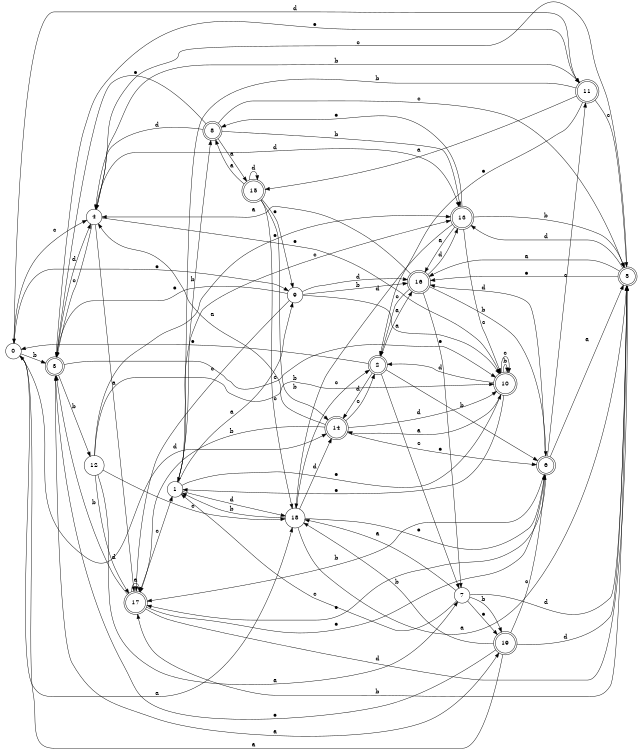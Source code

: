 digraph n16_5 {
__start0 [label="" shape="none"];

rankdir=LR;
size="8,5";

s0 [style="filled", color="black", fillcolor="white" shape="circle", label="0"];
s1 [style="filled", color="black", fillcolor="white" shape="circle", label="1"];
s2 [style="rounded,filled", color="black", fillcolor="white" shape="doublecircle", label="2"];
s3 [style="rounded,filled", color="black", fillcolor="white" shape="doublecircle", label="3"];
s4 [style="filled", color="black", fillcolor="white" shape="circle", label="4"];
s5 [style="rounded,filled", color="black", fillcolor="white" shape="doublecircle", label="5"];
s6 [style="rounded,filled", color="black", fillcolor="white" shape="doublecircle", label="6"];
s7 [style="filled", color="black", fillcolor="white" shape="circle", label="7"];
s8 [style="rounded,filled", color="black", fillcolor="white" shape="doublecircle", label="8"];
s9 [style="filled", color="black", fillcolor="white" shape="circle", label="9"];
s10 [style="rounded,filled", color="black", fillcolor="white" shape="doublecircle", label="10"];
s11 [style="rounded,filled", color="black", fillcolor="white" shape="doublecircle", label="11"];
s12 [style="filled", color="black", fillcolor="white" shape="circle", label="12"];
s13 [style="rounded,filled", color="black", fillcolor="white" shape="doublecircle", label="13"];
s14 [style="rounded,filled", color="black", fillcolor="white" shape="doublecircle", label="14"];
s15 [style="rounded,filled", color="black", fillcolor="white" shape="doublecircle", label="15"];
s16 [style="rounded,filled", color="black", fillcolor="white" shape="doublecircle", label="16"];
s17 [style="rounded,filled", color="black", fillcolor="white" shape="doublecircle", label="17"];
s18 [style="filled", color="black", fillcolor="white" shape="circle", label="18"];
s19 [style="rounded,filled", color="black", fillcolor="white" shape="doublecircle", label="19"];
s0 -> s18 [label="a"];
s0 -> s3 [label="b"];
s0 -> s4 [label="c"];
s0 -> s14 [label="d"];
s0 -> s9 [label="e"];
s1 -> s9 [label="a"];
s1 -> s8 [label="b"];
s1 -> s13 [label="c"];
s1 -> s18 [label="d"];
s1 -> s10 [label="e"];
s2 -> s16 [label="a"];
s2 -> s6 [label="b"];
s2 -> s7 [label="c"];
s2 -> s14 [label="d"];
s2 -> s0 [label="e"];
s3 -> s19 [label="a"];
s3 -> s12 [label="b"];
s3 -> s10 [label="c"];
s3 -> s4 [label="d"];
s3 -> s11 [label="e"];
s4 -> s17 [label="a"];
s4 -> s11 [label="b"];
s4 -> s3 [label="c"];
s4 -> s13 [label="d"];
s4 -> s10 [label="e"];
s5 -> s16 [label="a"];
s5 -> s17 [label="b"];
s5 -> s4 [label="c"];
s5 -> s13 [label="d"];
s5 -> s16 [label="e"];
s6 -> s5 [label="a"];
s6 -> s17 [label="b"];
s6 -> s11 [label="c"];
s6 -> s16 [label="d"];
s6 -> s17 [label="e"];
s7 -> s18 [label="a"];
s7 -> s19 [label="b"];
s7 -> s1 [label="c"];
s7 -> s5 [label="d"];
s7 -> s19 [label="e"];
s8 -> s15 [label="a"];
s8 -> s13 [label="b"];
s8 -> s5 [label="c"];
s8 -> s4 [label="d"];
s8 -> s3 [label="e"];
s9 -> s10 [label="a"];
s9 -> s16 [label="b"];
s9 -> s17 [label="c"];
s9 -> s16 [label="d"];
s9 -> s3 [label="e"];
s10 -> s14 [label="a"];
s10 -> s10 [label="b"];
s10 -> s10 [label="c"];
s10 -> s2 [label="d"];
s10 -> s1 [label="e"];
s11 -> s15 [label="a"];
s11 -> s1 [label="b"];
s11 -> s5 [label="c"];
s11 -> s0 [label="d"];
s11 -> s2 [label="e"];
s12 -> s7 [label="a"];
s12 -> s10 [label="b"];
s12 -> s18 [label="c"];
s12 -> s17 [label="d"];
s12 -> s13 [label="e"];
s13 -> s16 [label="a"];
s13 -> s5 [label="b"];
s13 -> s10 [label="c"];
s13 -> s18 [label="d"];
s13 -> s8 [label="e"];
s14 -> s4 [label="a"];
s14 -> s17 [label="b"];
s14 -> s2 [label="c"];
s14 -> s10 [label="d"];
s14 -> s6 [label="e"];
s15 -> s8 [label="a"];
s15 -> s14 [label="b"];
s15 -> s18 [label="c"];
s15 -> s15 [label="d"];
s15 -> s9 [label="e"];
s16 -> s4 [label="a"];
s16 -> s6 [label="b"];
s16 -> s2 [label="c"];
s16 -> s13 [label="d"];
s16 -> s7 [label="e"];
s17 -> s17 [label="a"];
s17 -> s3 [label="b"];
s17 -> s1 [label="c"];
s17 -> s5 [label="d"];
s17 -> s6 [label="e"];
s18 -> s5 [label="a"];
s18 -> s1 [label="b"];
s18 -> s2 [label="c"];
s18 -> s14 [label="d"];
s18 -> s6 [label="e"];
s19 -> s0 [label="a"];
s19 -> s18 [label="b"];
s19 -> s6 [label="c"];
s19 -> s5 [label="d"];
s19 -> s3 [label="e"];

}